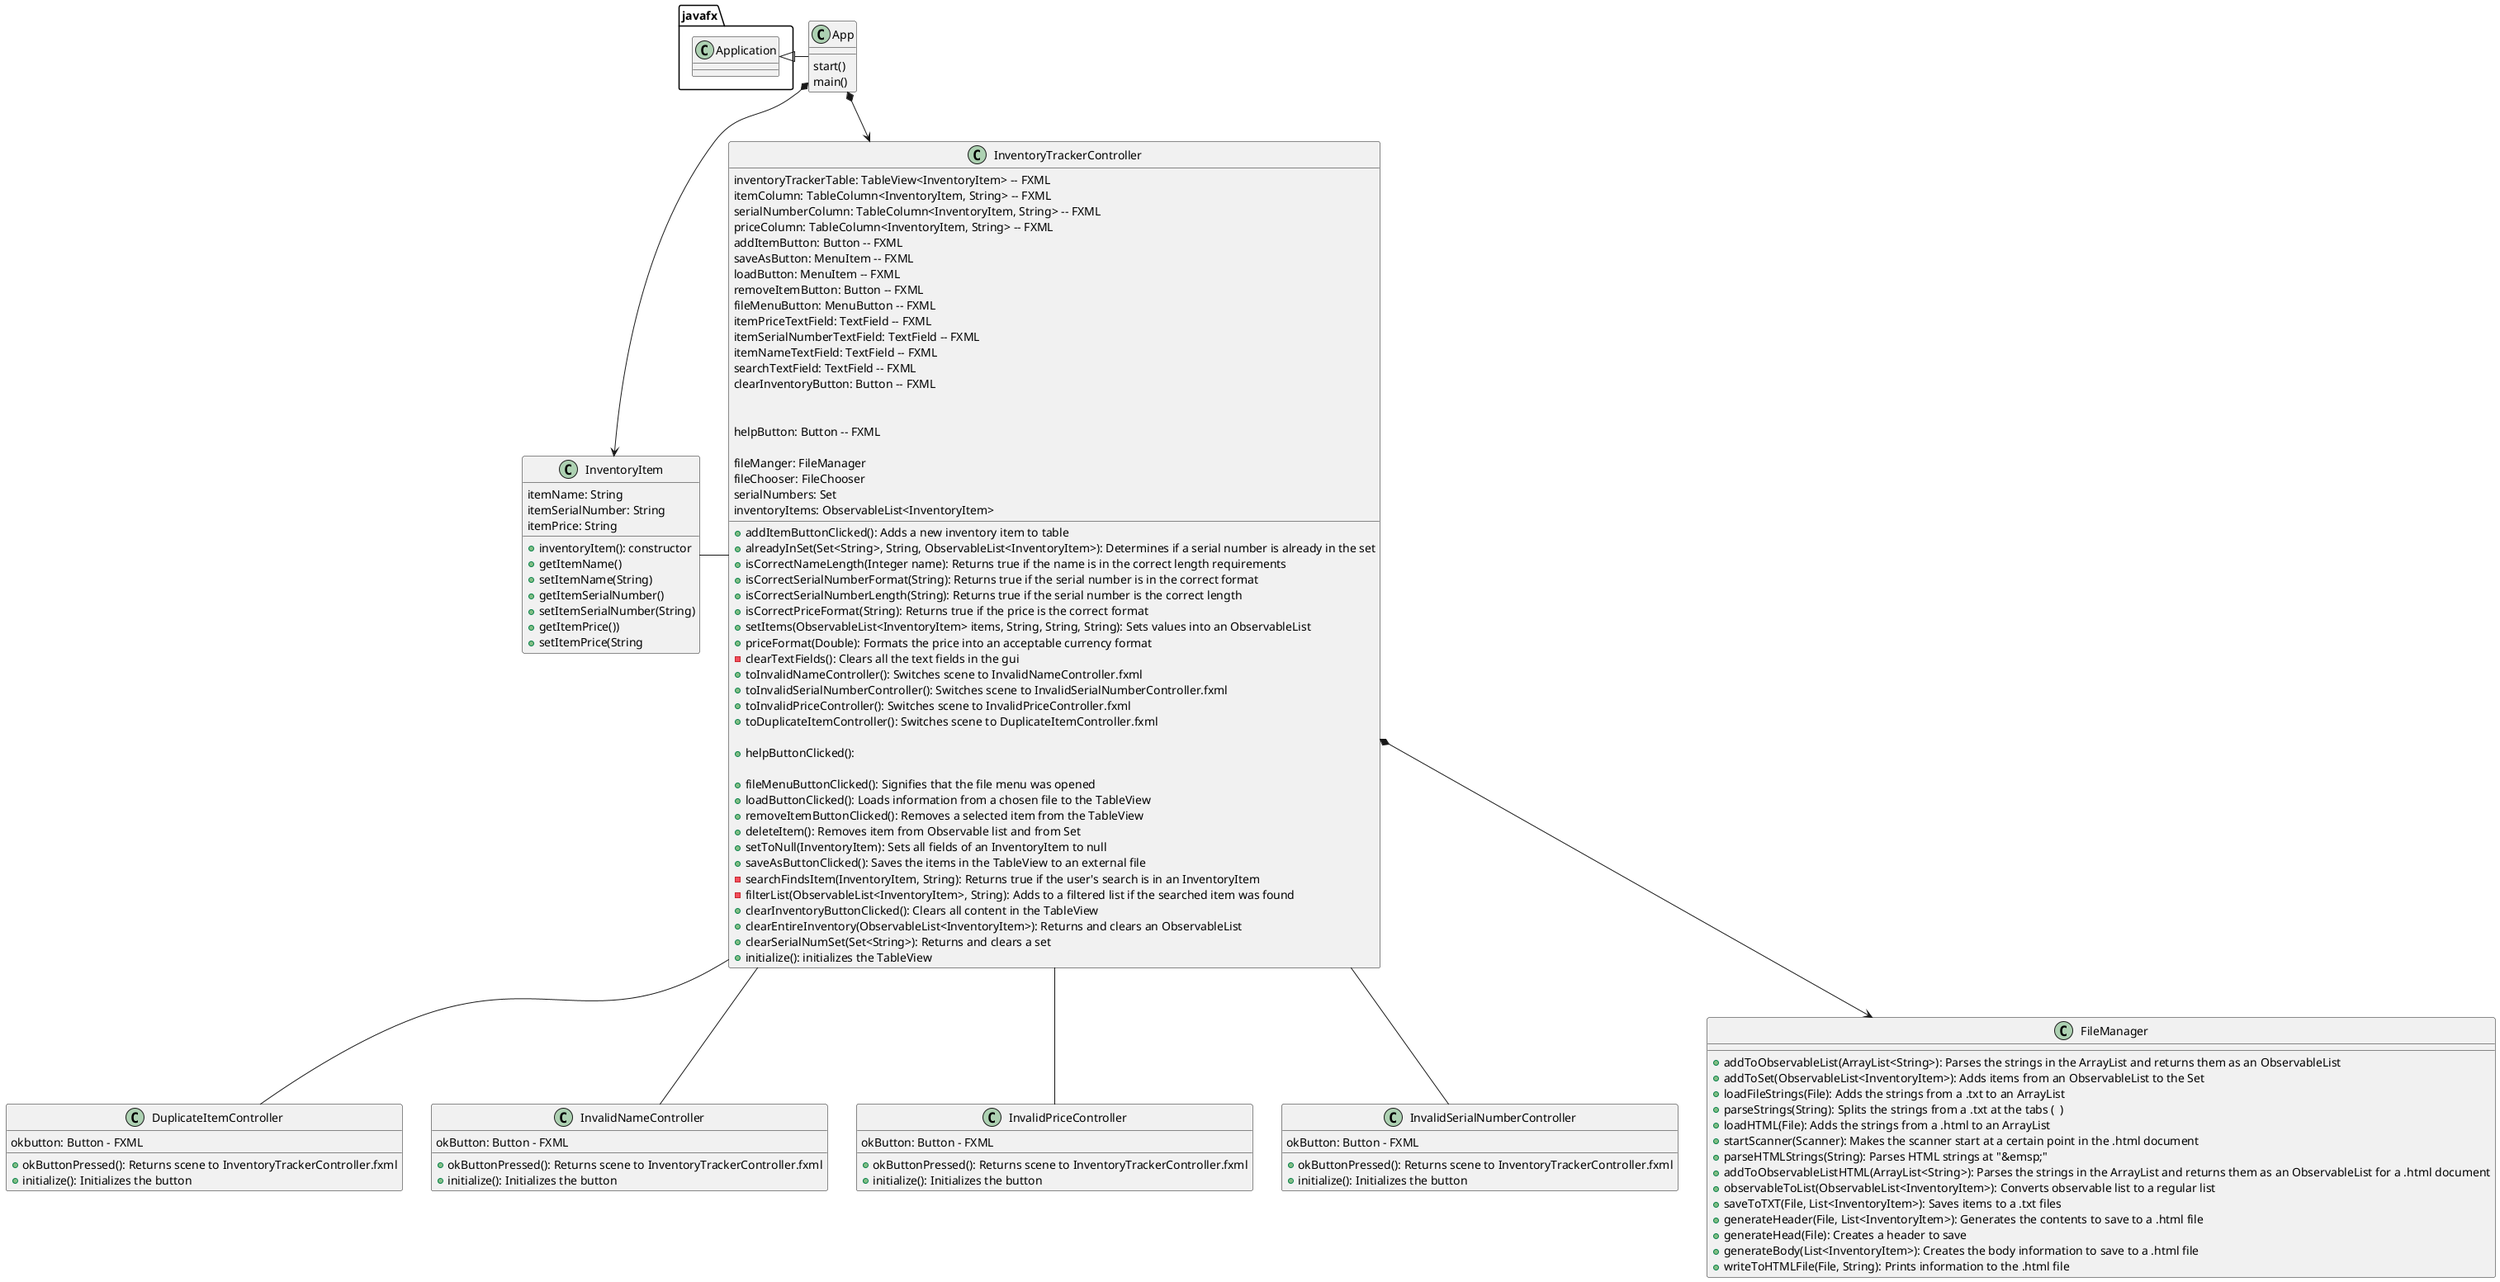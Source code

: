 @startuml
'https://plantuml.com/sequence-diagram

class App {
    start()
    main()
}

class InventoryTrackerController {

    inventoryTrackerTable: TableView<InventoryItem> -- FXML
    itemColumn: TableColumn<InventoryItem, String> -- FXML
    serialNumberColumn: TableColumn<InventoryItem, String> -- FXML
    priceColumn: TableColumn<InventoryItem, String> -- FXML
    addItemButton: Button -- FXML
    saveAsButton: MenuItem -- FXML
    loadButton: MenuItem -- FXML
    removeItemButton: Button -- FXML
    fileMenuButton: MenuButton -- FXML
    itemPriceTextField: TextField -- FXML
    itemSerialNumberTextField: TextField -- FXML
    itemNameTextField: TextField -- FXML
    searchTextField: TextField -- FXML
    clearInventoryButton: Button -- FXML


    helpButton: Button -- FXML

    fileManger: FileManager
    fileChooser: FileChooser
    serialNumbers: Set
    inventoryItems: ObservableList<InventoryItem>

    + addItemButtonClicked(): Adds a new inventory item to table
    + alreadyInSet(Set<String>, String, ObservableList<InventoryItem>): Determines if a serial number is already in the set
    + isCorrectNameLength(Integer name): Returns true if the name is in the correct length requirements
    + isCorrectSerialNumberFormat(String): Returns true if the serial number is in the correct format
    + isCorrectSerialNumberLength(String): Returns true if the serial number is the correct length
    + isCorrectPriceFormat(String): Returns true if the price is the correct format
    + setItems(ObservableList<InventoryItem> items, String, String, String): Sets values into an ObservableList
    + priceFormat(Double): Formats the price into an acceptable currency format
    - clearTextFields(): Clears all the text fields in the gui
    + toInvalidNameController(): Switches scene to InvalidNameController.fxml
    + toInvalidSerialNumberController(): Switches scene to InvalidSerialNumberController.fxml
    + toInvalidPriceController(): Switches scene to InvalidPriceController.fxml
    + toDuplicateItemController(): Switches scene to DuplicateItemController.fxml

    + helpButtonClicked():

    + fileMenuButtonClicked(): Signifies that the file menu was opened
    + loadButtonClicked(): Loads information from a chosen file to the TableView
    + removeItemButtonClicked(): Removes a selected item from the TableView
    + deleteItem(): Removes item from Observable list and from Set
    + setToNull(InventoryItem): Sets all fields of an InventoryItem to null
    + saveAsButtonClicked(): Saves the items in the TableView to an external file
    - searchFindsItem(InventoryItem, String): Returns true if the user's search is in an InventoryItem
    - filterList(ObservableList<InventoryItem>, String): Adds to a filtered list if the searched item was found
    + clearInventoryButtonClicked(): Clears all content in the TableView
    + clearEntireInventory(ObservableList<InventoryItem>): Returns and clears an ObservableList
    + clearSerialNumSet(Set<String>): Returns and clears a set
    + initialize(): initializes the TableView
}

class InventoryItem {
    itemName: String
    itemSerialNumber: String
    itemPrice: String

    + inventoryItem(): constructor
    + getItemName()
    + setItemName(String)
    + getItemSerialNumber()
    + setItemSerialNumber(String)
    + getItemPrice())
    + setItemPrice(String
}

class DuplicateItemController {
    okbutton: Button - FXML

    + okButtonPressed(): Returns scene to InventoryTrackerController.fxml
    + initialize(): Initializes the button
}

class InvalidNameController {
    okButton: Button - FXML

    + okButtonPressed(): Returns scene to InventoryTrackerController.fxml
    + initialize(): Initializes the button
}

class InvalidPriceController {
    okButton: Button - FXML

    + okButtonPressed(): Returns scene to InventoryTrackerController.fxml
    + initialize(): Initializes the button
}

class InvalidSerialNumberController {
    okButton: Button - FXML

    + okButtonPressed(): Returns scene to InventoryTrackerController.fxml
    + initialize(): Initializes the button
}

class FileManager {
    + addToObservableList(ArrayList<String>): Parses the strings in the ArrayList and returns them as an ObservableList
    + addToSet(ObservableList<InventoryItem>): Adds items from an ObservableList to the Set
    + loadFileStrings(File): Adds the strings from a .txt to an ArrayList
    + parseStrings(String): Splits the strings from a .txt at the tabs (\t)
    + loadHTML(File): Adds the strings from a .html to an ArrayList
    + startScanner(Scanner): Makes the scanner start at a certain point in the .html document
    + parseHTMLStrings(String): Parses HTML strings at "&emsp;"
    + addToObservableListHTML(ArrayList<String>): Parses the strings in the ArrayList and returns them as an ObservableList for a .html document
    + observableToList(ObservableList<InventoryItem>): Converts observable list to a regular list
    + saveToTXT(File, List<InventoryItem>): Saves items to a .txt files
    + generateHeader(File, List<InventoryItem>): Generates the contents to save to a .html file
    + generateHead(File): Creates a header to save
    + generateBody(List<InventoryItem>): Creates the body information to save to a .html file
    + writeToHTMLFile(File, String): Prints information to the .html file
}

javafx.Application <|- App
App *--> InventoryTrackerController
App *--> InventoryItem
InventoryItem - InventoryTrackerController
InventoryTrackerController -- DuplicateItemController
InventoryTrackerController -- InvalidNameController
InventoryTrackerController -- InvalidSerialNumberController
InventoryTrackerController -- InvalidPriceController
InventoryTrackerController *--> FileManager

@enduml